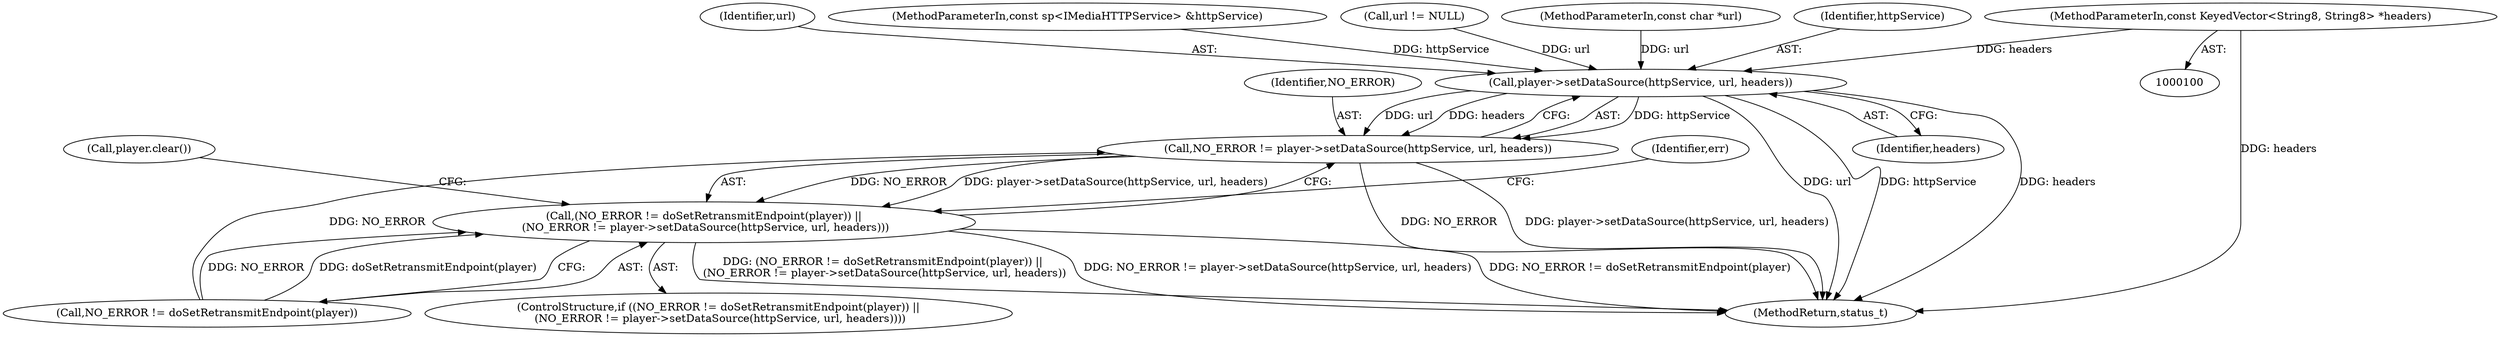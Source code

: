 digraph "0_Android_42a25c46b844518ff0d0b920c20c519e1417be69@pointer" {
"1000103" [label="(MethodParameterIn,const KeyedVector<String8, String8> *headers)"];
"1000132" [label="(Call,player->setDataSource(httpService, url, headers))"];
"1000130" [label="(Call,NO_ERROR != player->setDataSource(httpService, url, headers))"];
"1000125" [label="(Call,(NO_ERROR != doSetRetransmitEndpoint(player)) ||\n (NO_ERROR != player->setDataSource(httpService, url, headers)))"];
"1000133" [label="(Identifier,httpService)"];
"1000135" [label="(Identifier,headers)"];
"1000134" [label="(Identifier,url)"];
"1000101" [label="(MethodParameterIn,const sp<IMediaHTTPService> &httpService)"];
"1000113" [label="(Call,url != NULL)"];
"1000130" [label="(Call,NO_ERROR != player->setDataSource(httpService, url, headers))"];
"1000125" [label="(Call,(NO_ERROR != doSetRetransmitEndpoint(player)) ||\n (NO_ERROR != player->setDataSource(httpService, url, headers)))"];
"1000126" [label="(Call,NO_ERROR != doSetRetransmitEndpoint(player))"];
"1000124" [label="(ControlStructure,if ((NO_ERROR != doSetRetransmitEndpoint(player)) ||\n (NO_ERROR != player->setDataSource(httpService, url, headers))))"];
"1000103" [label="(MethodParameterIn,const KeyedVector<String8, String8> *headers)"];
"1000102" [label="(MethodParameterIn,const char *url)"];
"1000132" [label="(Call,player->setDataSource(httpService, url, headers))"];
"1000139" [label="(Identifier,err)"];
"1000131" [label="(Identifier,NO_ERROR)"];
"1000137" [label="(Call,player.clear())"];
"1000144" [label="(MethodReturn,status_t)"];
"1000103" -> "1000100"  [label="AST: "];
"1000103" -> "1000144"  [label="DDG: headers"];
"1000103" -> "1000132"  [label="DDG: headers"];
"1000132" -> "1000130"  [label="AST: "];
"1000132" -> "1000135"  [label="CFG: "];
"1000133" -> "1000132"  [label="AST: "];
"1000134" -> "1000132"  [label="AST: "];
"1000135" -> "1000132"  [label="AST: "];
"1000130" -> "1000132"  [label="CFG: "];
"1000132" -> "1000144"  [label="DDG: url"];
"1000132" -> "1000144"  [label="DDG: httpService"];
"1000132" -> "1000144"  [label="DDG: headers"];
"1000132" -> "1000130"  [label="DDG: httpService"];
"1000132" -> "1000130"  [label="DDG: url"];
"1000132" -> "1000130"  [label="DDG: headers"];
"1000101" -> "1000132"  [label="DDG: httpService"];
"1000113" -> "1000132"  [label="DDG: url"];
"1000102" -> "1000132"  [label="DDG: url"];
"1000130" -> "1000125"  [label="AST: "];
"1000131" -> "1000130"  [label="AST: "];
"1000125" -> "1000130"  [label="CFG: "];
"1000130" -> "1000144"  [label="DDG: NO_ERROR"];
"1000130" -> "1000144"  [label="DDG: player->setDataSource(httpService, url, headers)"];
"1000130" -> "1000125"  [label="DDG: NO_ERROR"];
"1000130" -> "1000125"  [label="DDG: player->setDataSource(httpService, url, headers)"];
"1000126" -> "1000130"  [label="DDG: NO_ERROR"];
"1000125" -> "1000124"  [label="AST: "];
"1000125" -> "1000126"  [label="CFG: "];
"1000126" -> "1000125"  [label="AST: "];
"1000137" -> "1000125"  [label="CFG: "];
"1000139" -> "1000125"  [label="CFG: "];
"1000125" -> "1000144"  [label="DDG: (NO_ERROR != doSetRetransmitEndpoint(player)) ||\n (NO_ERROR != player->setDataSource(httpService, url, headers))"];
"1000125" -> "1000144"  [label="DDG: NO_ERROR != player->setDataSource(httpService, url, headers)"];
"1000125" -> "1000144"  [label="DDG: NO_ERROR != doSetRetransmitEndpoint(player)"];
"1000126" -> "1000125"  [label="DDG: NO_ERROR"];
"1000126" -> "1000125"  [label="DDG: doSetRetransmitEndpoint(player)"];
}
